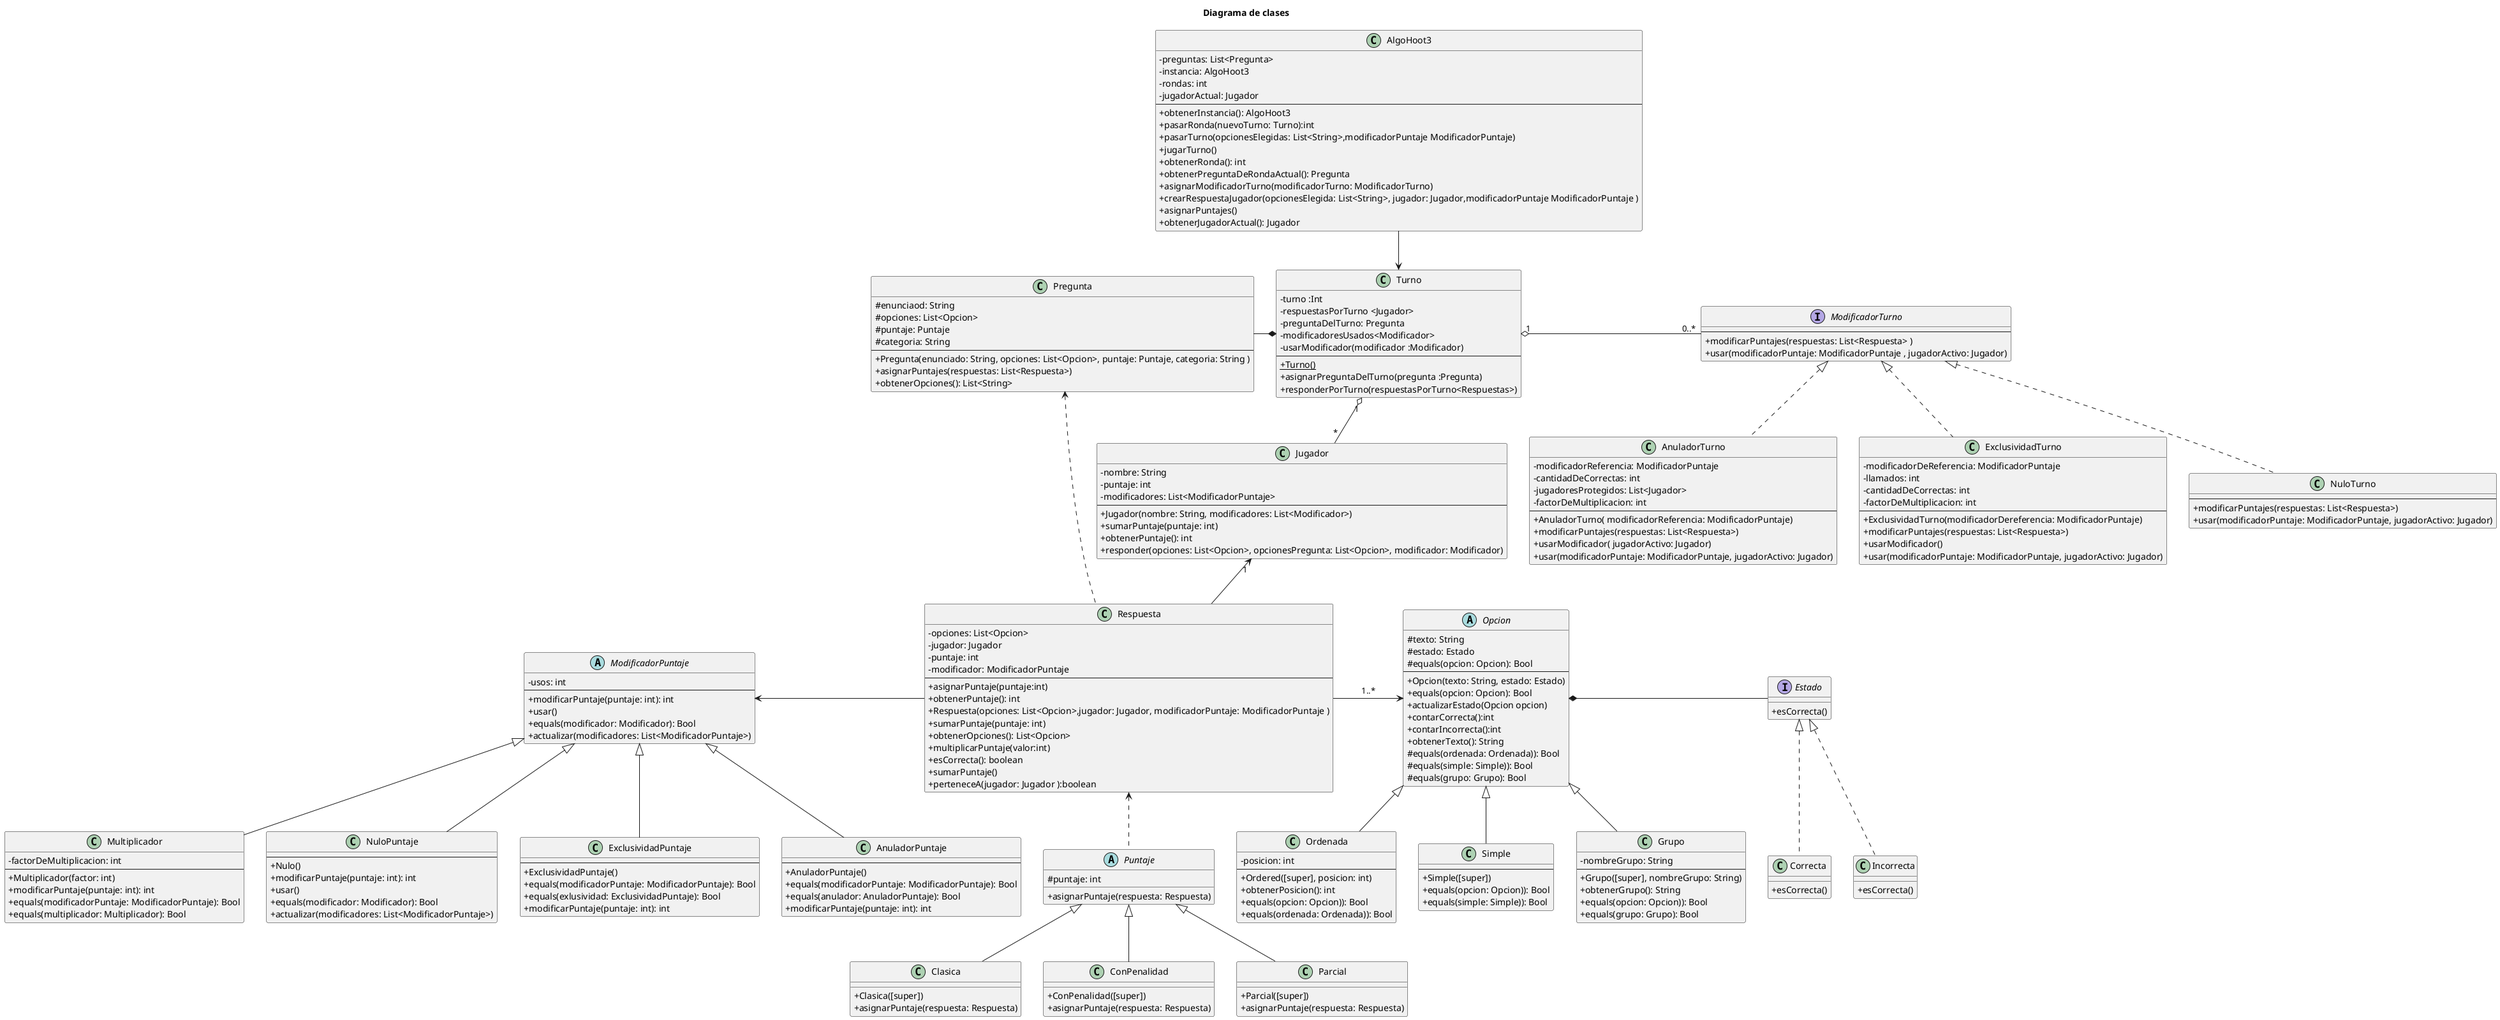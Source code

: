 @startuml diagrama de clases
skinparam classAttributeIconSize 0
title Diagrama de clases

class Jugador{
    - nombre: String
    - puntaje: int
    - modificadores: List<ModificadorPuntaje>
    ---
    + Jugador(nombre: String, modificadores: List<Modificador>)
    + sumarPuntaje(puntaje: int)
    + obtenerPuntaje(): int
    + responder(opciones: List<Opcion>, opcionesPregunta: List<Opcion>, modificador: Modificador)
}

abstract class ModificadorPuntaje {
    -usos: int
    ----
    + modificarPuntaje(puntaje: int): int
    + usar()
    + equals(modificador: Modificador): Bool
    + actualizar(modificadores: List<ModificadorPuntaje>)
}

class Multiplicador extends ModificadorPuntaje {
    - factorDeMultiplicacion: int
    ---
    + Multiplicador(factor: int)
    + modificarPuntaje(puntaje: int): int
    + equals(modificadorPuntaje: ModificadorPuntaje): Bool
    + equals(multiplicador: Multiplicador): Bool
}

class NuloPuntaje extends ModificadorPuntaje {
    ---
    + Nulo()
    + modificarPuntaje(puntaje: int): int
    + usar()
    + equals(modificador: Modificador): Bool
    + actualizar(modificadores: List<ModificadorPuntaje>)
}

class ExclusividadPuntaje extends ModificadorPuntaje {
    ---
    + ExclusividadPuntaje()
    + equals(modificadorPuntaje: ModificadorPuntaje): Bool
    + equals(exlusividad: ExclusividadPuntaje): Bool
    + modificarPuntaje(puntaje: int): int
}

class AnuladorPuntaje extends ModificadorPuntaje {
    ---
    + AnuladorPuntaje()
    + equals(modificadorPuntaje: ModificadorPuntaje): Bool
    + equals(anulador: AnuladorPuntaje): Bool
    + modificarPuntaje(puntaje: int): int
}

interface ModificadorTurno{
    ---
    + modificarPuntajes(respuestas: List<Respuesta> )
    + usar(modificadorPuntaje: ModificadorPuntaje , jugadorActivo: Jugador)
}

class AnuladorTurno implements ModificadorTurno{
    - modificadorReferencia: ModificadorPuntaje
    - cantidadDeCorrectas: int
    - jugadoresProtegidos: List<Jugador>
    -factorDeMultiplicacion: int
    ---
    + AnuladorTurno( modificadorReferencia: ModificadorPuntaje)
    + modificarPuntajes(respuestas: List<Respuesta>)
    + usarModificador( jugadorActivo: Jugador)
    + usar(modificadorPuntaje: ModificadorPuntaje, jugadorActivo: Jugador)
}

class ExclusividadTurno implements ModificadorTurno{
    - modificadorDeReferencia: ModificadorPuntaje
    - llamados: int
    - cantidadDeCorrectas: int
    -factorDeMultiplicacion: int
    ---
    + ExclusividadTurno(modificadorDereferencia: ModificadorPuntaje)
    + modificarPuntajes(respuestas: List<Respuesta>)
    + usarModificador()
    + usar(modificadorPuntaje: ModificadorPuntaje, jugadorActivo: Jugador)
}

class NuloTurno implements ModificadorTurno{
    ---
    + modificarPuntajes(respuestas: List<Respuesta>)
    + usar(modificadorPuntaje: ModificadorPuntaje, jugadorActivo: Jugador)
}

class Respuesta {
    - opciones: List<Opcion>
    - jugador: Jugador
    -puntaje: int
    - modificador: ModificadorPuntaje
    ---
    + asignarPuntaje(puntaje:int)
    + obtenerPuntaje(): int
    + Respuesta(opciones: List<Opcion>,jugador: Jugador, modificadorPuntaje: ModificadorPuntaje )
    + sumarPuntaje(puntaje: int)
    + obtenerOpciones(): List<Opcion>
    + multiplicarPuntaje(valor:int)
    + esCorrecta(): boolean
    + sumarPuntaje()
    + perteneceA(jugador: Jugador ):boolean
}

 abstract class Puntaje {
     # puntaje: int
     + asignarPuntaje(respuesta: Respuesta)
}

class Clasica extends Puntaje{
     + Clasica([super])
     + asignarPuntaje(respuesta: Respuesta)
}

class ConPenalidad extends Puntaje{
     + ConPenalidad([super])
     + asignarPuntaje(respuesta: Respuesta)
}

class Parcial extends Puntaje{
    + Parcial([super])
    +asignarPuntaje(respuesta: Respuesta)
}


class Pregunta {
    # enunciaod: String
    # opciones: List<Opcion>
    # puntaje: Puntaje
    # categoria: String
    ---
    + Pregunta(enunciado: String, opciones: List<Opcion>, puntaje: Puntaje, categoria: String )
    + asignarPuntajes(respuestas: List<Respuesta>)
    + obtenerOpciones(): List<String>
}


abstract class Opcion {
    #texto: String
    #estado: Estado
    #equals(opcion: Opcion): Bool
    ---
    +Opcion(texto: String, estado: Estado)
    +equals(opcion: Opcion): Bool
    +actualizarEstado(Opcion opcion)
    +contarCorrecta():int
    +contarIncorrecta():int
    +obtenerTexto(): String
    # equals(ordenada: Ordenada)): Bool
    # equals(simple: Simple)): Bool
    # equals(grupo: Grupo): Bool
}

class Ordenada extends Opcion {
    -posicion: int
    ---
    +Ordered([super], posicion: int)
    +obtenerPosicion(): int
    + equals(opcion: Opcion)): Bool
    + equals(ordenada: Ordenada)): Bool
}

class Simple extends Opcion {
    ---
    +Simple([super])
    + equals(opcion: Opcion)): Bool
    + equals(simple: Simple)): Bool
}

class Grupo extends Opcion {
    -nombreGrupo: String
    ---
    +Grupo([super], nombreGrupo: String)
    +obtenerGrupo(): String
    + equals(opcion: Opcion)): Bool
    + equals(grupo: Grupo): Bool
}

interface Estado {
    + esCorrecta()
}

class Correcta implements Estado {
    + esCorrecta()
}

class Incorrecta implements Estado {
    + esCorrecta()
}

class AlgoHoot3{
    - preguntas: List<Pregunta>
    - instancia: AlgoHoot3
    - rondas: int
    - jugadorActual: Jugador
    ---
    + obtenerInstancia(): AlgoHoot3
    + pasarRonda(nuevoTurno: Turno):int
    + pasarTurno(opcionesElegidas: List<String>,modificadorPuntaje ModificadorPuntaje)
    + jugarTurno()
    + obtenerRonda(): int
    + obtenerPreguntaDeRondaActual(): Pregunta
    + asignarModificadorTurno(modificadorTurno: ModificadorTurno)
    + crearRespuestaJugador(opcionesElegida: List<String>, jugador: Jugador,modificadorPuntaje ModificadorPuntaje )
    + asignarPuntajes()
    + obtenerJugadorActual(): Jugador
}

class Turno {
    - turno :Int
    - respuestasPorTurno <Jugador>
    - preguntaDelTurno: Pregunta
    - modificadoresUsados<Modificador>
    - usarModificador(modificador :Modificador)
    ---
    + {static} Turno()
    + asignarPreguntaDelTurno(pregunta :Pregunta)
    + responderPorTurno(respuestasPorTurno<Respuestas>)
}


Turno "1" o-- "*" Jugador
Turno "1" o-down "0..*" ModificadorTurno
Turno *-l- Pregunta
Jugador "1" <-d- Respuesta
Respuesta .l.> Pregunta
Puntaje .u.> Respuesta
Opcion *-r- Estado
Respuesta -> Opcion:"1..*"
Respuesta -l-> ModificadorPuntaje
AlgoHoot3 --> Turno

@enduml
